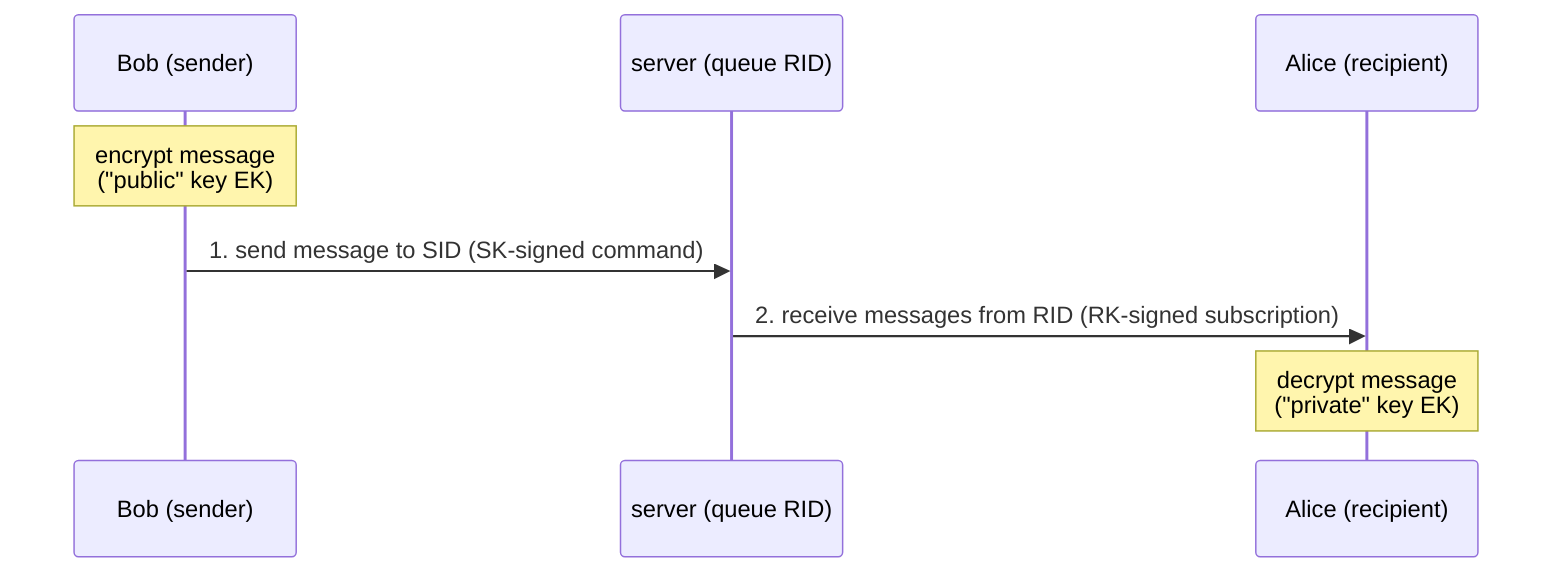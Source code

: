 sequenceDiagram
  participant B as Bob (sender)
  participant S as server (queue RID)
  participant A as Alice (recipient)

  note over B: encrypt message<br>("public" key EK)
  B ->> S: 1. send message to SID (SK-signed command)

  S ->> A: 2. receive messages from RID (RK-signed subscription)
  note over A: decrypt message<br>("private" key EK)